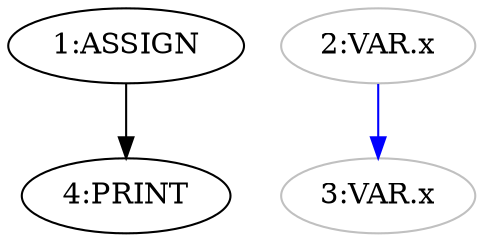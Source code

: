 digraph {
  n1 [label="1:ASSIGN"];
  n4 [label="4:PRINT"];
  n2 [label="2:VAR.x" color="grey"];
  n3 [label="3:VAR.x" color="grey"];
  n1 -> n4 [color="black"];
  n2 -> n3 [color="blue"];
}
